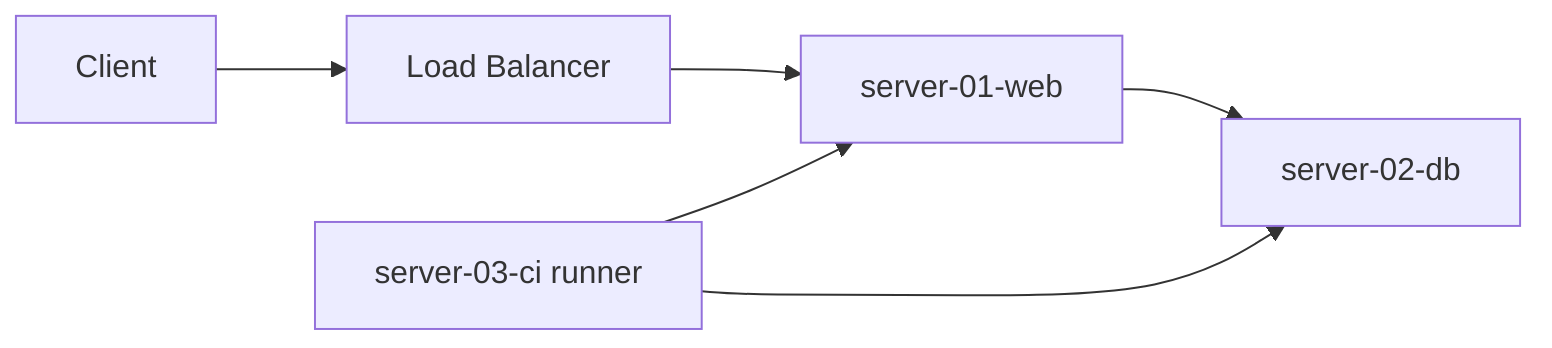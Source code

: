 graph LR
  Client --> LB[Load Balancer]
  LB --> Web1[server-01-web]  
  Web1 --> DB[server-02-db]
  CI[server-03-ci runner] --> Web1
  CI --> DB